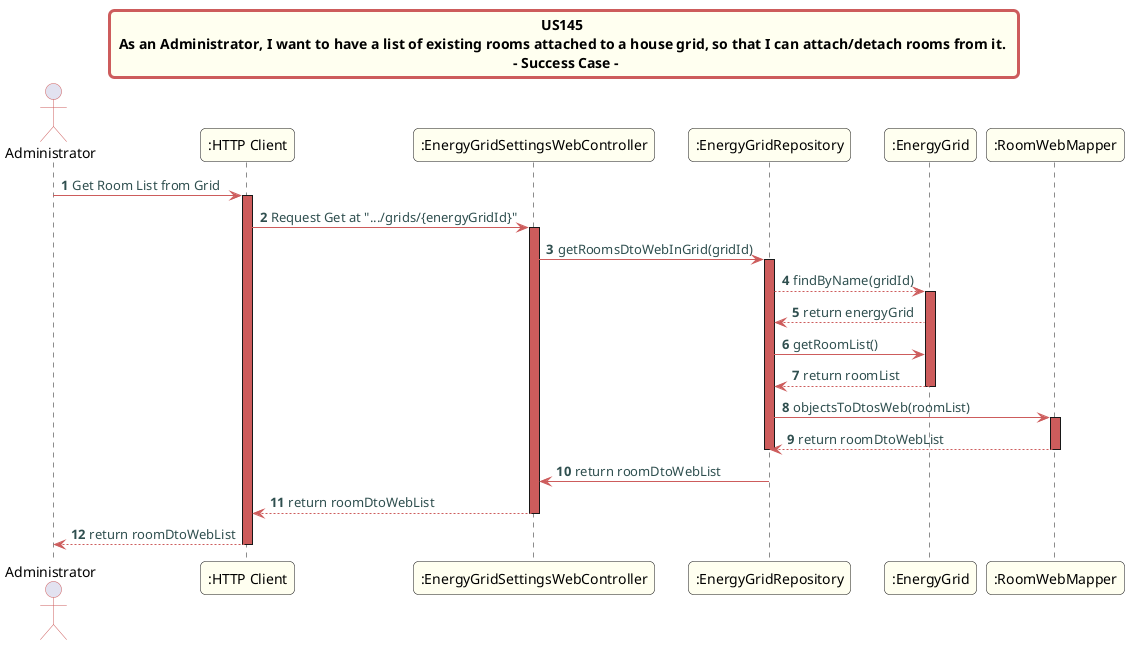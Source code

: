 @startuml
skinparam titleBorderRoundCorner 10
skinparam titleBorderThickness 3
skinparam titleBorderColor indianred
skinparam titleBackgroundColor ivory
skinparam FontName quicksand

skinparam actor {
 	BorderColor indianred
 	}

 skinparam sequence {
 	LifeLineBackgroundColor indianred
 	ParticipantBackgroundColor ivory
 }

 skinparam roundcorner 10

 skinparam component {
   arrowThickness 1
   ArrowFontName Verdana
   ArrowColor indianred
   ArrowFontColor darkslategrey
 }
title US145 \n As an Administrator, I want to have a list of existing rooms attached to a house grid, so that I can attach/detach rooms from it.  \n - Success Case -
autonumber
actor "Administrator"
"Administrator" -> ":HTTP Client":  Get Room List from Grid
activate ":HTTP Client"
":HTTP Client" -> ":EnergyGridSettingsWebController":  Request Get at ".../grids/{energyGridId}"
activate ":EnergyGridSettingsWebController"
":EnergyGridSettingsWebController" -> ":EnergyGridRepository": getRoomsDtoWebInGrid(gridId)
activate ":EnergyGridRepository"
":EnergyGridRepository" --> ":EnergyGrid": findByName(gridId)
activate ":EnergyGrid"
":EnergyGrid" --> ":EnergyGridRepository": return energyGrid
":EnergyGridRepository" -> ":EnergyGrid": getRoomList()
":EnergyGrid" --> ":EnergyGridRepository" : return roomList
deactivate ":EnergyGrid"
":EnergyGridRepository" -> ":RoomWebMapper": objectsToDtosWeb(roomList)
activate ":RoomWebMapper"
":RoomWebMapper" --> ":EnergyGridRepository" : return roomDtoWebList
deactivate ":RoomWebMapper"
deactivate ":EnergyGridRepository"
":EnergyGridRepository" -> ":EnergyGridSettingsWebController" : return roomDtoWebList
":EnergyGridSettingsWebController" --> ":HTTP Client": return roomDtoWebList
deactivate ":EnergyGridSettingsWebController"
":HTTP Client" --> "Administrator": return roomDtoWebList
deactivate ":HTTP Client"
@enduml